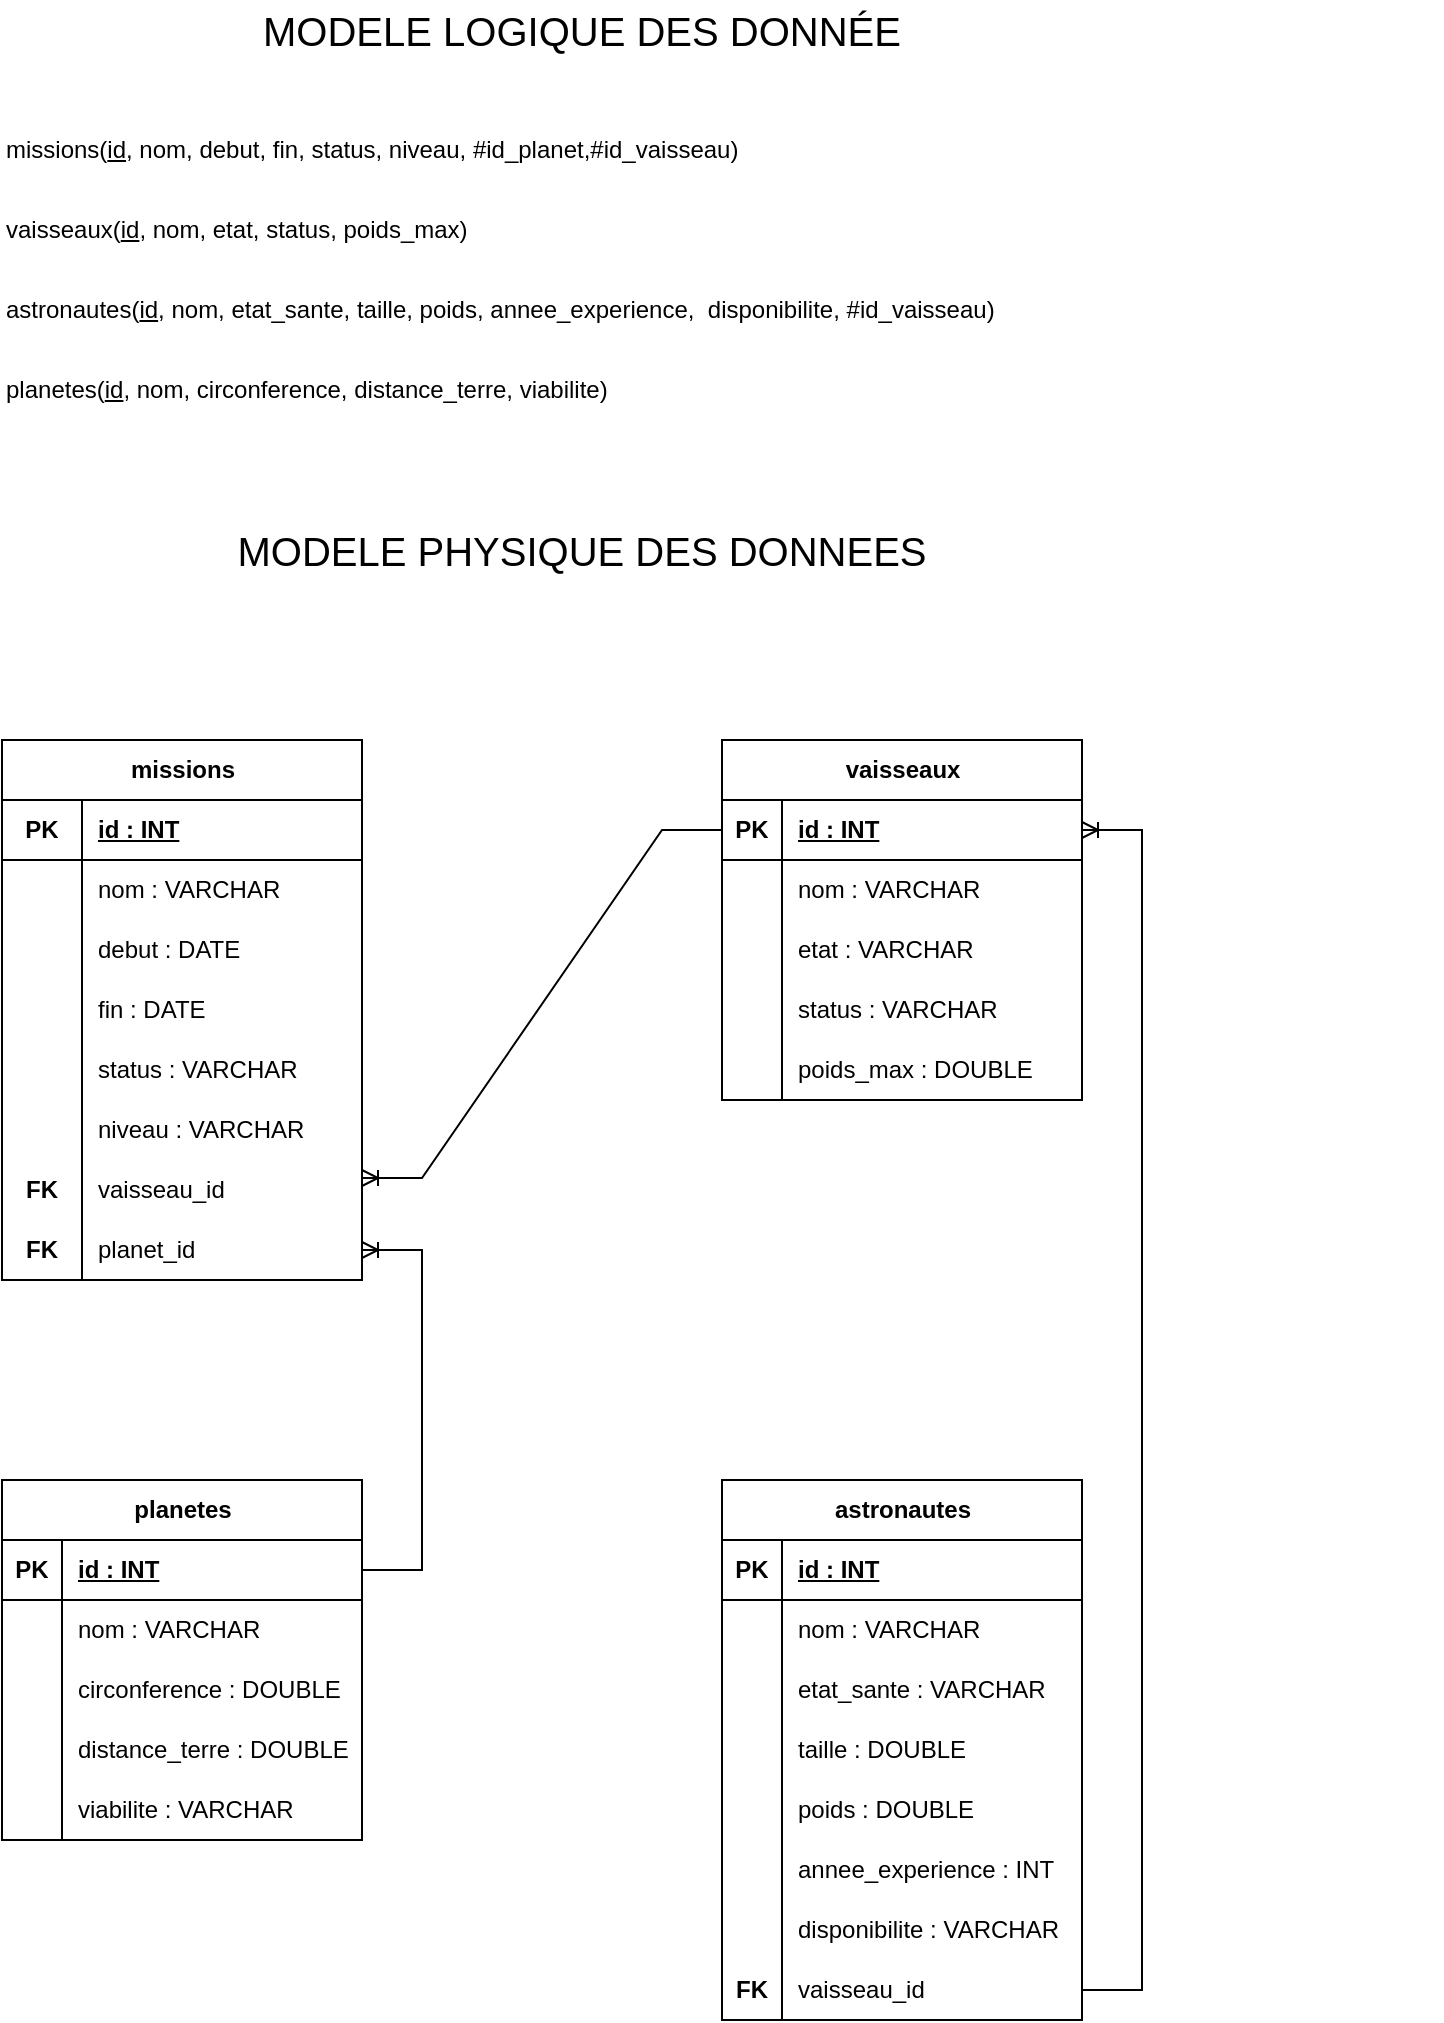 <mxfile version="21.6.8" type="device">
  <diagram name="Page-1" id="lq9P0G_M67wj0URqC4pv">
    <mxGraphModel dx="677" dy="1179" grid="1" gridSize="10" guides="1" tooltips="1" connect="1" arrows="1" fold="1" page="1" pageScale="1" pageWidth="850" pageHeight="1100" math="0" shadow="0">
      <root>
        <mxCell id="0" />
        <mxCell id="1" parent="0" />
        <mxCell id="C3l1iMluJJVMiJe2Zk3R-1" value="missions(&lt;u&gt;id&lt;/u&gt;, nom, debut, fin, status, niveau, #id_planet,#id_vaisseau)" style="text;html=1;strokeColor=none;fillColor=none;align=left;verticalAlign=middle;whiteSpace=wrap;rounded=0;" parent="1" vertex="1">
          <mxGeometry x="80" y="90" width="720" height="30" as="geometry" />
        </mxCell>
        <mxCell id="C3l1iMluJJVMiJe2Zk3R-2" value="vaisseaux(&lt;u&gt;id&lt;/u&gt;, nom, etat, status, poids_max)" style="text;html=1;strokeColor=none;fillColor=none;align=left;verticalAlign=middle;whiteSpace=wrap;rounded=0;" parent="1" vertex="1">
          <mxGeometry x="80" y="130" width="720" height="30" as="geometry" />
        </mxCell>
        <mxCell id="C3l1iMluJJVMiJe2Zk3R-3" value="MODELE LOGIQUE DES DONNÉE" style="text;html=1;strokeColor=none;fillColor=none;align=center;verticalAlign=middle;whiteSpace=wrap;rounded=0;fontSize=20;" parent="1" vertex="1">
          <mxGeometry x="180" y="30" width="380" height="30" as="geometry" />
        </mxCell>
        <mxCell id="C3l1iMluJJVMiJe2Zk3R-4" value="astronautes(&lt;u&gt;id&lt;/u&gt;, nom, etat_sante, taille, poids, annee_experience,&amp;nbsp; disponibilite, #id_vaisseau)" style="text;html=1;strokeColor=none;fillColor=none;align=left;verticalAlign=middle;whiteSpace=wrap;rounded=0;" parent="1" vertex="1">
          <mxGeometry x="80" y="170" width="720" height="30" as="geometry" />
        </mxCell>
        <mxCell id="C3l1iMluJJVMiJe2Zk3R-6" value="planetes(&lt;u&gt;id&lt;/u&gt;, nom, circonference, distance_terre, viabilite)" style="text;html=1;strokeColor=none;fillColor=none;align=left;verticalAlign=middle;whiteSpace=wrap;rounded=0;" parent="1" vertex="1">
          <mxGeometry x="80" y="210" width="720" height="30" as="geometry" />
        </mxCell>
        <mxCell id="C3l1iMluJJVMiJe2Zk3R-7" value="missions" style="shape=table;startSize=30;container=1;collapsible=1;childLayout=tableLayout;fixedRows=1;rowLines=0;fontStyle=1;align=center;resizeLast=1;html=1;" parent="1" vertex="1">
          <mxGeometry x="80" y="400" width="180" height="270" as="geometry" />
        </mxCell>
        <mxCell id="C3l1iMluJJVMiJe2Zk3R-8" value="" style="shape=tableRow;horizontal=0;startSize=0;swimlaneHead=0;swimlaneBody=0;fillColor=none;collapsible=0;dropTarget=0;points=[[0,0.5],[1,0.5]];portConstraint=eastwest;top=0;left=0;right=0;bottom=1;" parent="C3l1iMluJJVMiJe2Zk3R-7" vertex="1">
          <mxGeometry y="30" width="180" height="30" as="geometry" />
        </mxCell>
        <mxCell id="C3l1iMluJJVMiJe2Zk3R-9" value="PK" style="shape=partialRectangle;connectable=0;fillColor=none;top=0;left=0;bottom=0;right=0;fontStyle=1;overflow=hidden;whiteSpace=wrap;html=1;" parent="C3l1iMluJJVMiJe2Zk3R-8" vertex="1">
          <mxGeometry width="40" height="30" as="geometry">
            <mxRectangle width="40" height="30" as="alternateBounds" />
          </mxGeometry>
        </mxCell>
        <mxCell id="C3l1iMluJJVMiJe2Zk3R-10" value="id : INT" style="shape=partialRectangle;connectable=0;fillColor=none;top=0;left=0;bottom=0;right=0;align=left;spacingLeft=6;fontStyle=5;overflow=hidden;whiteSpace=wrap;html=1;" parent="C3l1iMluJJVMiJe2Zk3R-8" vertex="1">
          <mxGeometry x="40" width="140" height="30" as="geometry">
            <mxRectangle width="140" height="30" as="alternateBounds" />
          </mxGeometry>
        </mxCell>
        <mxCell id="C3l1iMluJJVMiJe2Zk3R-11" value="" style="shape=tableRow;horizontal=0;startSize=0;swimlaneHead=0;swimlaneBody=0;fillColor=none;collapsible=0;dropTarget=0;points=[[0,0.5],[1,0.5]];portConstraint=eastwest;top=0;left=0;right=0;bottom=0;" parent="C3l1iMluJJVMiJe2Zk3R-7" vertex="1">
          <mxGeometry y="60" width="180" height="30" as="geometry" />
        </mxCell>
        <mxCell id="C3l1iMluJJVMiJe2Zk3R-12" value="" style="shape=partialRectangle;connectable=0;fillColor=none;top=0;left=0;bottom=0;right=0;editable=1;overflow=hidden;whiteSpace=wrap;html=1;" parent="C3l1iMluJJVMiJe2Zk3R-11" vertex="1">
          <mxGeometry width="40" height="30" as="geometry">
            <mxRectangle width="40" height="30" as="alternateBounds" />
          </mxGeometry>
        </mxCell>
        <mxCell id="C3l1iMluJJVMiJe2Zk3R-13" value="nom : VARCHAR" style="shape=partialRectangle;connectable=0;fillColor=none;top=0;left=0;bottom=0;right=0;align=left;spacingLeft=6;overflow=hidden;whiteSpace=wrap;html=1;" parent="C3l1iMluJJVMiJe2Zk3R-11" vertex="1">
          <mxGeometry x="40" width="140" height="30" as="geometry">
            <mxRectangle width="140" height="30" as="alternateBounds" />
          </mxGeometry>
        </mxCell>
        <mxCell id="C3l1iMluJJVMiJe2Zk3R-14" value="" style="shape=tableRow;horizontal=0;startSize=0;swimlaneHead=0;swimlaneBody=0;fillColor=none;collapsible=0;dropTarget=0;points=[[0,0.5],[1,0.5]];portConstraint=eastwest;top=0;left=0;right=0;bottom=0;" parent="C3l1iMluJJVMiJe2Zk3R-7" vertex="1">
          <mxGeometry y="90" width="180" height="30" as="geometry" />
        </mxCell>
        <mxCell id="C3l1iMluJJVMiJe2Zk3R-15" value="" style="shape=partialRectangle;connectable=0;fillColor=none;top=0;left=0;bottom=0;right=0;editable=1;overflow=hidden;whiteSpace=wrap;html=1;" parent="C3l1iMluJJVMiJe2Zk3R-14" vertex="1">
          <mxGeometry width="40" height="30" as="geometry">
            <mxRectangle width="40" height="30" as="alternateBounds" />
          </mxGeometry>
        </mxCell>
        <mxCell id="C3l1iMluJJVMiJe2Zk3R-16" value="debut : DATE" style="shape=partialRectangle;connectable=0;fillColor=none;top=0;left=0;bottom=0;right=0;align=left;spacingLeft=6;overflow=hidden;whiteSpace=wrap;html=1;" parent="C3l1iMluJJVMiJe2Zk3R-14" vertex="1">
          <mxGeometry x="40" width="140" height="30" as="geometry">
            <mxRectangle width="140" height="30" as="alternateBounds" />
          </mxGeometry>
        </mxCell>
        <mxCell id="C3l1iMluJJVMiJe2Zk3R-17" value="" style="shape=tableRow;horizontal=0;startSize=0;swimlaneHead=0;swimlaneBody=0;fillColor=none;collapsible=0;dropTarget=0;points=[[0,0.5],[1,0.5]];portConstraint=eastwest;top=0;left=0;right=0;bottom=0;" parent="C3l1iMluJJVMiJe2Zk3R-7" vertex="1">
          <mxGeometry y="120" width="180" height="30" as="geometry" />
        </mxCell>
        <mxCell id="C3l1iMluJJVMiJe2Zk3R-18" value="" style="shape=partialRectangle;connectable=0;fillColor=none;top=0;left=0;bottom=0;right=0;editable=1;overflow=hidden;whiteSpace=wrap;html=1;" parent="C3l1iMluJJVMiJe2Zk3R-17" vertex="1">
          <mxGeometry width="40" height="30" as="geometry">
            <mxRectangle width="40" height="30" as="alternateBounds" />
          </mxGeometry>
        </mxCell>
        <mxCell id="C3l1iMluJJVMiJe2Zk3R-19" value="fin : DATE" style="shape=partialRectangle;connectable=0;fillColor=none;top=0;left=0;bottom=0;right=0;align=left;spacingLeft=6;overflow=hidden;whiteSpace=wrap;html=1;" parent="C3l1iMluJJVMiJe2Zk3R-17" vertex="1">
          <mxGeometry x="40" width="140" height="30" as="geometry">
            <mxRectangle width="140" height="30" as="alternateBounds" />
          </mxGeometry>
        </mxCell>
        <mxCell id="C3l1iMluJJVMiJe2Zk3R-20" value="" style="shape=tableRow;horizontal=0;startSize=0;swimlaneHead=0;swimlaneBody=0;fillColor=none;collapsible=0;dropTarget=0;points=[[0,0.5],[1,0.5]];portConstraint=eastwest;top=0;left=0;right=0;bottom=0;" parent="C3l1iMluJJVMiJe2Zk3R-7" vertex="1">
          <mxGeometry y="150" width="180" height="30" as="geometry" />
        </mxCell>
        <mxCell id="C3l1iMluJJVMiJe2Zk3R-21" value="" style="shape=partialRectangle;connectable=0;fillColor=none;top=0;left=0;bottom=0;right=0;editable=1;overflow=hidden;whiteSpace=wrap;html=1;" parent="C3l1iMluJJVMiJe2Zk3R-20" vertex="1">
          <mxGeometry width="40" height="30" as="geometry">
            <mxRectangle width="40" height="30" as="alternateBounds" />
          </mxGeometry>
        </mxCell>
        <mxCell id="C3l1iMluJJVMiJe2Zk3R-22" value="status : VARCHAR" style="shape=partialRectangle;connectable=0;fillColor=none;top=0;left=0;bottom=0;right=0;align=left;spacingLeft=6;overflow=hidden;whiteSpace=wrap;html=1;" parent="C3l1iMluJJVMiJe2Zk3R-20" vertex="1">
          <mxGeometry x="40" width="140" height="30" as="geometry">
            <mxRectangle width="140" height="30" as="alternateBounds" />
          </mxGeometry>
        </mxCell>
        <mxCell id="C3l1iMluJJVMiJe2Zk3R-23" value="" style="shape=tableRow;horizontal=0;startSize=0;swimlaneHead=0;swimlaneBody=0;fillColor=none;collapsible=0;dropTarget=0;points=[[0,0.5],[1,0.5]];portConstraint=eastwest;top=0;left=0;right=0;bottom=0;" parent="C3l1iMluJJVMiJe2Zk3R-7" vertex="1">
          <mxGeometry y="180" width="180" height="30" as="geometry" />
        </mxCell>
        <mxCell id="C3l1iMluJJVMiJe2Zk3R-24" value="" style="shape=partialRectangle;connectable=0;fillColor=none;top=0;left=0;bottom=0;right=0;editable=1;overflow=hidden;whiteSpace=wrap;html=1;" parent="C3l1iMluJJVMiJe2Zk3R-23" vertex="1">
          <mxGeometry width="40" height="30" as="geometry">
            <mxRectangle width="40" height="30" as="alternateBounds" />
          </mxGeometry>
        </mxCell>
        <mxCell id="C3l1iMluJJVMiJe2Zk3R-25" value="niveau : VARCHAR" style="shape=partialRectangle;connectable=0;fillColor=none;top=0;left=0;bottom=0;right=0;align=left;spacingLeft=6;overflow=hidden;whiteSpace=wrap;html=1;" parent="C3l1iMluJJVMiJe2Zk3R-23" vertex="1">
          <mxGeometry x="40" width="140" height="30" as="geometry">
            <mxRectangle width="140" height="30" as="alternateBounds" />
          </mxGeometry>
        </mxCell>
        <mxCell id="xTXv8pjChrZ06wdjLS7u-1" value="" style="shape=tableRow;horizontal=0;startSize=0;swimlaneHead=0;swimlaneBody=0;fillColor=none;collapsible=0;dropTarget=0;points=[[0,0.5],[1,0.5]];portConstraint=eastwest;top=0;left=0;right=0;bottom=0;" vertex="1" parent="C3l1iMluJJVMiJe2Zk3R-7">
          <mxGeometry y="210" width="180" height="30" as="geometry" />
        </mxCell>
        <mxCell id="xTXv8pjChrZ06wdjLS7u-2" value="&lt;b&gt;FK&lt;/b&gt;" style="shape=partialRectangle;connectable=0;fillColor=none;top=0;left=0;bottom=0;right=0;editable=1;overflow=hidden;whiteSpace=wrap;html=1;" vertex="1" parent="xTXv8pjChrZ06wdjLS7u-1">
          <mxGeometry width="40" height="30" as="geometry">
            <mxRectangle width="40" height="30" as="alternateBounds" />
          </mxGeometry>
        </mxCell>
        <mxCell id="xTXv8pjChrZ06wdjLS7u-3" value="vaisseau_id" style="shape=partialRectangle;connectable=0;fillColor=none;top=0;left=0;bottom=0;right=0;align=left;spacingLeft=6;overflow=hidden;whiteSpace=wrap;html=1;" vertex="1" parent="xTXv8pjChrZ06wdjLS7u-1">
          <mxGeometry x="40" width="140" height="30" as="geometry">
            <mxRectangle width="140" height="30" as="alternateBounds" />
          </mxGeometry>
        </mxCell>
        <mxCell id="C3l1iMluJJVMiJe2Zk3R-26" value="" style="shape=tableRow;horizontal=0;startSize=0;swimlaneHead=0;swimlaneBody=0;fillColor=none;collapsible=0;dropTarget=0;points=[[0,0.5],[1,0.5]];portConstraint=eastwest;top=0;left=0;right=0;bottom=0;" parent="C3l1iMluJJVMiJe2Zk3R-7" vertex="1">
          <mxGeometry y="240" width="180" height="30" as="geometry" />
        </mxCell>
        <mxCell id="C3l1iMluJJVMiJe2Zk3R-27" value="&lt;b&gt;FK&lt;/b&gt;" style="shape=partialRectangle;connectable=0;fillColor=none;top=0;left=0;bottom=0;right=0;editable=1;overflow=hidden;whiteSpace=wrap;html=1;" parent="C3l1iMluJJVMiJe2Zk3R-26" vertex="1">
          <mxGeometry width="40" height="30" as="geometry">
            <mxRectangle width="40" height="30" as="alternateBounds" />
          </mxGeometry>
        </mxCell>
        <mxCell id="C3l1iMluJJVMiJe2Zk3R-28" value="planet_id" style="shape=partialRectangle;connectable=0;fillColor=none;top=0;left=0;bottom=0;right=0;align=left;spacingLeft=6;overflow=hidden;whiteSpace=wrap;html=1;" parent="C3l1iMluJJVMiJe2Zk3R-26" vertex="1">
          <mxGeometry x="40" width="140" height="30" as="geometry">
            <mxRectangle width="140" height="30" as="alternateBounds" />
          </mxGeometry>
        </mxCell>
        <mxCell id="C3l1iMluJJVMiJe2Zk3R-29" value="planetes" style="shape=table;startSize=30;container=1;collapsible=1;childLayout=tableLayout;fixedRows=1;rowLines=0;fontStyle=1;align=center;resizeLast=1;html=1;" parent="1" vertex="1">
          <mxGeometry x="80" y="770" width="180" height="180" as="geometry" />
        </mxCell>
        <mxCell id="C3l1iMluJJVMiJe2Zk3R-30" value="" style="shape=tableRow;horizontal=0;startSize=0;swimlaneHead=0;swimlaneBody=0;fillColor=none;collapsible=0;dropTarget=0;points=[[0,0.5],[1,0.5]];portConstraint=eastwest;top=0;left=0;right=0;bottom=1;" parent="C3l1iMluJJVMiJe2Zk3R-29" vertex="1">
          <mxGeometry y="30" width="180" height="30" as="geometry" />
        </mxCell>
        <mxCell id="C3l1iMluJJVMiJe2Zk3R-31" value="PK" style="shape=partialRectangle;connectable=0;fillColor=none;top=0;left=0;bottom=0;right=0;fontStyle=1;overflow=hidden;whiteSpace=wrap;html=1;" parent="C3l1iMluJJVMiJe2Zk3R-30" vertex="1">
          <mxGeometry width="30" height="30" as="geometry">
            <mxRectangle width="30" height="30" as="alternateBounds" />
          </mxGeometry>
        </mxCell>
        <mxCell id="C3l1iMluJJVMiJe2Zk3R-32" value="id : INT" style="shape=partialRectangle;connectable=0;fillColor=none;top=0;left=0;bottom=0;right=0;align=left;spacingLeft=6;fontStyle=5;overflow=hidden;whiteSpace=wrap;html=1;" parent="C3l1iMluJJVMiJe2Zk3R-30" vertex="1">
          <mxGeometry x="30" width="150" height="30" as="geometry">
            <mxRectangle width="150" height="30" as="alternateBounds" />
          </mxGeometry>
        </mxCell>
        <mxCell id="C3l1iMluJJVMiJe2Zk3R-33" value="" style="shape=tableRow;horizontal=0;startSize=0;swimlaneHead=0;swimlaneBody=0;fillColor=none;collapsible=0;dropTarget=0;points=[[0,0.5],[1,0.5]];portConstraint=eastwest;top=0;left=0;right=0;bottom=0;" parent="C3l1iMluJJVMiJe2Zk3R-29" vertex="1">
          <mxGeometry y="60" width="180" height="30" as="geometry" />
        </mxCell>
        <mxCell id="C3l1iMluJJVMiJe2Zk3R-34" value="" style="shape=partialRectangle;connectable=0;fillColor=none;top=0;left=0;bottom=0;right=0;editable=1;overflow=hidden;whiteSpace=wrap;html=1;" parent="C3l1iMluJJVMiJe2Zk3R-33" vertex="1">
          <mxGeometry width="30" height="30" as="geometry">
            <mxRectangle width="30" height="30" as="alternateBounds" />
          </mxGeometry>
        </mxCell>
        <mxCell id="C3l1iMluJJVMiJe2Zk3R-35" value="nom : VARCHAR" style="shape=partialRectangle;connectable=0;fillColor=none;top=0;left=0;bottom=0;right=0;align=left;spacingLeft=6;overflow=hidden;whiteSpace=wrap;html=1;" parent="C3l1iMluJJVMiJe2Zk3R-33" vertex="1">
          <mxGeometry x="30" width="150" height="30" as="geometry">
            <mxRectangle width="150" height="30" as="alternateBounds" />
          </mxGeometry>
        </mxCell>
        <mxCell id="C3l1iMluJJVMiJe2Zk3R-36" value="" style="shape=tableRow;horizontal=0;startSize=0;swimlaneHead=0;swimlaneBody=0;fillColor=none;collapsible=0;dropTarget=0;points=[[0,0.5],[1,0.5]];portConstraint=eastwest;top=0;left=0;right=0;bottom=0;" parent="C3l1iMluJJVMiJe2Zk3R-29" vertex="1">
          <mxGeometry y="90" width="180" height="30" as="geometry" />
        </mxCell>
        <mxCell id="C3l1iMluJJVMiJe2Zk3R-37" value="" style="shape=partialRectangle;connectable=0;fillColor=none;top=0;left=0;bottom=0;right=0;editable=1;overflow=hidden;whiteSpace=wrap;html=1;" parent="C3l1iMluJJVMiJe2Zk3R-36" vertex="1">
          <mxGeometry width="30" height="30" as="geometry">
            <mxRectangle width="30" height="30" as="alternateBounds" />
          </mxGeometry>
        </mxCell>
        <mxCell id="C3l1iMluJJVMiJe2Zk3R-38" value="circonference : DOUBLE" style="shape=partialRectangle;connectable=0;fillColor=none;top=0;left=0;bottom=0;right=0;align=left;spacingLeft=6;overflow=hidden;whiteSpace=wrap;html=1;" parent="C3l1iMluJJVMiJe2Zk3R-36" vertex="1">
          <mxGeometry x="30" width="150" height="30" as="geometry">
            <mxRectangle width="150" height="30" as="alternateBounds" />
          </mxGeometry>
        </mxCell>
        <mxCell id="C3l1iMluJJVMiJe2Zk3R-39" value="" style="shape=tableRow;horizontal=0;startSize=0;swimlaneHead=0;swimlaneBody=0;fillColor=none;collapsible=0;dropTarget=0;points=[[0,0.5],[1,0.5]];portConstraint=eastwest;top=0;left=0;right=0;bottom=0;" parent="C3l1iMluJJVMiJe2Zk3R-29" vertex="1">
          <mxGeometry y="120" width="180" height="30" as="geometry" />
        </mxCell>
        <mxCell id="C3l1iMluJJVMiJe2Zk3R-40" value="" style="shape=partialRectangle;connectable=0;fillColor=none;top=0;left=0;bottom=0;right=0;editable=1;overflow=hidden;whiteSpace=wrap;html=1;" parent="C3l1iMluJJVMiJe2Zk3R-39" vertex="1">
          <mxGeometry width="30" height="30" as="geometry">
            <mxRectangle width="30" height="30" as="alternateBounds" />
          </mxGeometry>
        </mxCell>
        <mxCell id="C3l1iMluJJVMiJe2Zk3R-41" value="distance_terre : DOUBLE" style="shape=partialRectangle;connectable=0;fillColor=none;top=0;left=0;bottom=0;right=0;align=left;spacingLeft=6;overflow=hidden;whiteSpace=wrap;html=1;" parent="C3l1iMluJJVMiJe2Zk3R-39" vertex="1">
          <mxGeometry x="30" width="150" height="30" as="geometry">
            <mxRectangle width="150" height="30" as="alternateBounds" />
          </mxGeometry>
        </mxCell>
        <mxCell id="C3l1iMluJJVMiJe2Zk3R-42" value="" style="shape=tableRow;horizontal=0;startSize=0;swimlaneHead=0;swimlaneBody=0;fillColor=none;collapsible=0;dropTarget=0;points=[[0,0.5],[1,0.5]];portConstraint=eastwest;top=0;left=0;right=0;bottom=0;" parent="C3l1iMluJJVMiJe2Zk3R-29" vertex="1">
          <mxGeometry y="150" width="180" height="30" as="geometry" />
        </mxCell>
        <mxCell id="C3l1iMluJJVMiJe2Zk3R-43" value="" style="shape=partialRectangle;connectable=0;fillColor=none;top=0;left=0;bottom=0;right=0;editable=1;overflow=hidden;whiteSpace=wrap;html=1;" parent="C3l1iMluJJVMiJe2Zk3R-42" vertex="1">
          <mxGeometry width="30" height="30" as="geometry">
            <mxRectangle width="30" height="30" as="alternateBounds" />
          </mxGeometry>
        </mxCell>
        <mxCell id="C3l1iMluJJVMiJe2Zk3R-44" value="viabilite : VARCHAR" style="shape=partialRectangle;connectable=0;fillColor=none;top=0;left=0;bottom=0;right=0;align=left;spacingLeft=6;overflow=hidden;whiteSpace=wrap;html=1;" parent="C3l1iMluJJVMiJe2Zk3R-42" vertex="1">
          <mxGeometry x="30" width="150" height="30" as="geometry">
            <mxRectangle width="150" height="30" as="alternateBounds" />
          </mxGeometry>
        </mxCell>
        <mxCell id="C3l1iMluJJVMiJe2Zk3R-52" value="" style="edgeStyle=entityRelationEdgeStyle;fontSize=12;html=1;endArrow=ERoneToMany;rounded=0;entryX=1;entryY=0.5;entryDx=0;entryDy=0;" parent="1" source="C3l1iMluJJVMiJe2Zk3R-30" target="C3l1iMluJJVMiJe2Zk3R-26" edge="1">
          <mxGeometry width="100" height="100" relative="1" as="geometry">
            <mxPoint x="290" y="590" as="sourcePoint" />
            <mxPoint x="390" y="490" as="targetPoint" />
          </mxGeometry>
        </mxCell>
        <mxCell id="C3l1iMluJJVMiJe2Zk3R-53" value="vaisseaux" style="shape=table;startSize=30;container=1;collapsible=1;childLayout=tableLayout;fixedRows=1;rowLines=0;fontStyle=1;align=center;resizeLast=1;html=1;" parent="1" vertex="1">
          <mxGeometry x="440" y="400" width="180" height="180" as="geometry" />
        </mxCell>
        <mxCell id="C3l1iMluJJVMiJe2Zk3R-54" value="" style="shape=tableRow;horizontal=0;startSize=0;swimlaneHead=0;swimlaneBody=0;fillColor=none;collapsible=0;dropTarget=0;points=[[0,0.5],[1,0.5]];portConstraint=eastwest;top=0;left=0;right=0;bottom=1;" parent="C3l1iMluJJVMiJe2Zk3R-53" vertex="1">
          <mxGeometry y="30" width="180" height="30" as="geometry" />
        </mxCell>
        <mxCell id="C3l1iMluJJVMiJe2Zk3R-55" value="PK" style="shape=partialRectangle;connectable=0;fillColor=none;top=0;left=0;bottom=0;right=0;fontStyle=1;overflow=hidden;whiteSpace=wrap;html=1;" parent="C3l1iMluJJVMiJe2Zk3R-54" vertex="1">
          <mxGeometry width="30" height="30" as="geometry">
            <mxRectangle width="30" height="30" as="alternateBounds" />
          </mxGeometry>
        </mxCell>
        <mxCell id="C3l1iMluJJVMiJe2Zk3R-56" value="id : INT" style="shape=partialRectangle;connectable=0;fillColor=none;top=0;left=0;bottom=0;right=0;align=left;spacingLeft=6;fontStyle=5;overflow=hidden;whiteSpace=wrap;html=1;" parent="C3l1iMluJJVMiJe2Zk3R-54" vertex="1">
          <mxGeometry x="30" width="150" height="30" as="geometry">
            <mxRectangle width="150" height="30" as="alternateBounds" />
          </mxGeometry>
        </mxCell>
        <mxCell id="C3l1iMluJJVMiJe2Zk3R-57" value="" style="shape=tableRow;horizontal=0;startSize=0;swimlaneHead=0;swimlaneBody=0;fillColor=none;collapsible=0;dropTarget=0;points=[[0,0.5],[1,0.5]];portConstraint=eastwest;top=0;left=0;right=0;bottom=0;" parent="C3l1iMluJJVMiJe2Zk3R-53" vertex="1">
          <mxGeometry y="60" width="180" height="30" as="geometry" />
        </mxCell>
        <mxCell id="C3l1iMluJJVMiJe2Zk3R-58" value="" style="shape=partialRectangle;connectable=0;fillColor=none;top=0;left=0;bottom=0;right=0;editable=1;overflow=hidden;whiteSpace=wrap;html=1;" parent="C3l1iMluJJVMiJe2Zk3R-57" vertex="1">
          <mxGeometry width="30" height="30" as="geometry">
            <mxRectangle width="30" height="30" as="alternateBounds" />
          </mxGeometry>
        </mxCell>
        <mxCell id="C3l1iMluJJVMiJe2Zk3R-59" value="nom : VARCHAR" style="shape=partialRectangle;connectable=0;fillColor=none;top=0;left=0;bottom=0;right=0;align=left;spacingLeft=6;overflow=hidden;whiteSpace=wrap;html=1;" parent="C3l1iMluJJVMiJe2Zk3R-57" vertex="1">
          <mxGeometry x="30" width="150" height="30" as="geometry">
            <mxRectangle width="150" height="30" as="alternateBounds" />
          </mxGeometry>
        </mxCell>
        <mxCell id="C3l1iMluJJVMiJe2Zk3R-76" value="" style="shape=tableRow;horizontal=0;startSize=0;swimlaneHead=0;swimlaneBody=0;fillColor=none;collapsible=0;dropTarget=0;points=[[0,0.5],[1,0.5]];portConstraint=eastwest;top=0;left=0;right=0;bottom=0;" parent="C3l1iMluJJVMiJe2Zk3R-53" vertex="1">
          <mxGeometry y="90" width="180" height="30" as="geometry" />
        </mxCell>
        <mxCell id="C3l1iMluJJVMiJe2Zk3R-77" value="" style="shape=partialRectangle;connectable=0;fillColor=none;top=0;left=0;bottom=0;right=0;editable=1;overflow=hidden;whiteSpace=wrap;html=1;" parent="C3l1iMluJJVMiJe2Zk3R-76" vertex="1">
          <mxGeometry width="30" height="30" as="geometry">
            <mxRectangle width="30" height="30" as="alternateBounds" />
          </mxGeometry>
        </mxCell>
        <mxCell id="C3l1iMluJJVMiJe2Zk3R-78" value="etat : VARCHAR" style="shape=partialRectangle;connectable=0;fillColor=none;top=0;left=0;bottom=0;right=0;align=left;spacingLeft=6;overflow=hidden;whiteSpace=wrap;html=1;" parent="C3l1iMluJJVMiJe2Zk3R-76" vertex="1">
          <mxGeometry x="30" width="150" height="30" as="geometry">
            <mxRectangle width="150" height="30" as="alternateBounds" />
          </mxGeometry>
        </mxCell>
        <mxCell id="C3l1iMluJJVMiJe2Zk3R-60" value="" style="shape=tableRow;horizontal=0;startSize=0;swimlaneHead=0;swimlaneBody=0;fillColor=none;collapsible=0;dropTarget=0;points=[[0,0.5],[1,0.5]];portConstraint=eastwest;top=0;left=0;right=0;bottom=0;" parent="C3l1iMluJJVMiJe2Zk3R-53" vertex="1">
          <mxGeometry y="120" width="180" height="30" as="geometry" />
        </mxCell>
        <mxCell id="C3l1iMluJJVMiJe2Zk3R-61" value="" style="shape=partialRectangle;connectable=0;fillColor=none;top=0;left=0;bottom=0;right=0;editable=1;overflow=hidden;whiteSpace=wrap;html=1;" parent="C3l1iMluJJVMiJe2Zk3R-60" vertex="1">
          <mxGeometry width="30" height="30" as="geometry">
            <mxRectangle width="30" height="30" as="alternateBounds" />
          </mxGeometry>
        </mxCell>
        <mxCell id="C3l1iMluJJVMiJe2Zk3R-62" value="status : VARCHAR" style="shape=partialRectangle;connectable=0;fillColor=none;top=0;left=0;bottom=0;right=0;align=left;spacingLeft=6;overflow=hidden;whiteSpace=wrap;html=1;" parent="C3l1iMluJJVMiJe2Zk3R-60" vertex="1">
          <mxGeometry x="30" width="150" height="30" as="geometry">
            <mxRectangle width="150" height="30" as="alternateBounds" />
          </mxGeometry>
        </mxCell>
        <mxCell id="C3l1iMluJJVMiJe2Zk3R-63" value="" style="shape=tableRow;horizontal=0;startSize=0;swimlaneHead=0;swimlaneBody=0;fillColor=none;collapsible=0;dropTarget=0;points=[[0,0.5],[1,0.5]];portConstraint=eastwest;top=0;left=0;right=0;bottom=0;" parent="C3l1iMluJJVMiJe2Zk3R-53" vertex="1">
          <mxGeometry y="150" width="180" height="30" as="geometry" />
        </mxCell>
        <mxCell id="C3l1iMluJJVMiJe2Zk3R-64" value="" style="shape=partialRectangle;connectable=0;fillColor=none;top=0;left=0;bottom=0;right=0;editable=1;overflow=hidden;whiteSpace=wrap;html=1;" parent="C3l1iMluJJVMiJe2Zk3R-63" vertex="1">
          <mxGeometry width="30" height="30" as="geometry">
            <mxRectangle width="30" height="30" as="alternateBounds" />
          </mxGeometry>
        </mxCell>
        <mxCell id="C3l1iMluJJVMiJe2Zk3R-65" value="poids_max : DOUBLE" style="shape=partialRectangle;connectable=0;fillColor=none;top=0;left=0;bottom=0;right=0;align=left;spacingLeft=6;overflow=hidden;whiteSpace=wrap;html=1;" parent="C3l1iMluJJVMiJe2Zk3R-63" vertex="1">
          <mxGeometry x="30" width="150" height="30" as="geometry">
            <mxRectangle width="150" height="30" as="alternateBounds" />
          </mxGeometry>
        </mxCell>
        <mxCell id="C3l1iMluJJVMiJe2Zk3R-75" value="" style="edgeStyle=entityRelationEdgeStyle;fontSize=12;html=1;endArrow=ERoneToMany;rounded=0;exitX=0;exitY=0.5;exitDx=0;exitDy=0;entryX=1;entryY=0.3;entryDx=0;entryDy=0;entryPerimeter=0;" parent="1" source="C3l1iMluJJVMiJe2Zk3R-54" target="xTXv8pjChrZ06wdjLS7u-1" edge="1">
          <mxGeometry width="100" height="100" relative="1" as="geometry">
            <mxPoint x="290" y="590" as="sourcePoint" />
            <mxPoint x="440" y="595" as="targetPoint" />
          </mxGeometry>
        </mxCell>
        <mxCell id="C3l1iMluJJVMiJe2Zk3R-79" value="astronautes" style="shape=table;startSize=30;container=1;collapsible=1;childLayout=tableLayout;fixedRows=1;rowLines=0;fontStyle=1;align=center;resizeLast=1;html=1;" parent="1" vertex="1">
          <mxGeometry x="440" y="770" width="180" height="270" as="geometry" />
        </mxCell>
        <mxCell id="C3l1iMluJJVMiJe2Zk3R-80" value="" style="shape=tableRow;horizontal=0;startSize=0;swimlaneHead=0;swimlaneBody=0;fillColor=none;collapsible=0;dropTarget=0;points=[[0,0.5],[1,0.5]];portConstraint=eastwest;top=0;left=0;right=0;bottom=1;" parent="C3l1iMluJJVMiJe2Zk3R-79" vertex="1">
          <mxGeometry y="30" width="180" height="30" as="geometry" />
        </mxCell>
        <mxCell id="C3l1iMluJJVMiJe2Zk3R-81" value="PK" style="shape=partialRectangle;connectable=0;fillColor=none;top=0;left=0;bottom=0;right=0;fontStyle=1;overflow=hidden;whiteSpace=wrap;html=1;" parent="C3l1iMluJJVMiJe2Zk3R-80" vertex="1">
          <mxGeometry width="30" height="30" as="geometry">
            <mxRectangle width="30" height="30" as="alternateBounds" />
          </mxGeometry>
        </mxCell>
        <mxCell id="C3l1iMluJJVMiJe2Zk3R-82" value="id : INT" style="shape=partialRectangle;connectable=0;fillColor=none;top=0;left=0;bottom=0;right=0;align=left;spacingLeft=6;fontStyle=5;overflow=hidden;whiteSpace=wrap;html=1;" parent="C3l1iMluJJVMiJe2Zk3R-80" vertex="1">
          <mxGeometry x="30" width="150" height="30" as="geometry">
            <mxRectangle width="150" height="30" as="alternateBounds" />
          </mxGeometry>
        </mxCell>
        <mxCell id="C3l1iMluJJVMiJe2Zk3R-83" value="" style="shape=tableRow;horizontal=0;startSize=0;swimlaneHead=0;swimlaneBody=0;fillColor=none;collapsible=0;dropTarget=0;points=[[0,0.5],[1,0.5]];portConstraint=eastwest;top=0;left=0;right=0;bottom=0;" parent="C3l1iMluJJVMiJe2Zk3R-79" vertex="1">
          <mxGeometry y="60" width="180" height="30" as="geometry" />
        </mxCell>
        <mxCell id="C3l1iMluJJVMiJe2Zk3R-84" value="" style="shape=partialRectangle;connectable=0;fillColor=none;top=0;left=0;bottom=0;right=0;editable=1;overflow=hidden;whiteSpace=wrap;html=1;" parent="C3l1iMluJJVMiJe2Zk3R-83" vertex="1">
          <mxGeometry width="30" height="30" as="geometry">
            <mxRectangle width="30" height="30" as="alternateBounds" />
          </mxGeometry>
        </mxCell>
        <mxCell id="C3l1iMluJJVMiJe2Zk3R-85" value="nom : VARCHAR" style="shape=partialRectangle;connectable=0;fillColor=none;top=0;left=0;bottom=0;right=0;align=left;spacingLeft=6;overflow=hidden;whiteSpace=wrap;html=1;" parent="C3l1iMluJJVMiJe2Zk3R-83" vertex="1">
          <mxGeometry x="30" width="150" height="30" as="geometry">
            <mxRectangle width="150" height="30" as="alternateBounds" />
          </mxGeometry>
        </mxCell>
        <mxCell id="C3l1iMluJJVMiJe2Zk3R-86" value="" style="shape=tableRow;horizontal=0;startSize=0;swimlaneHead=0;swimlaneBody=0;fillColor=none;collapsible=0;dropTarget=0;points=[[0,0.5],[1,0.5]];portConstraint=eastwest;top=0;left=0;right=0;bottom=0;" parent="C3l1iMluJJVMiJe2Zk3R-79" vertex="1">
          <mxGeometry y="90" width="180" height="30" as="geometry" />
        </mxCell>
        <mxCell id="C3l1iMluJJVMiJe2Zk3R-87" value="" style="shape=partialRectangle;connectable=0;fillColor=none;top=0;left=0;bottom=0;right=0;editable=1;overflow=hidden;whiteSpace=wrap;html=1;" parent="C3l1iMluJJVMiJe2Zk3R-86" vertex="1">
          <mxGeometry width="30" height="30" as="geometry">
            <mxRectangle width="30" height="30" as="alternateBounds" />
          </mxGeometry>
        </mxCell>
        <mxCell id="C3l1iMluJJVMiJe2Zk3R-88" value="etat_sante : VARCHAR" style="shape=partialRectangle;connectable=0;fillColor=none;top=0;left=0;bottom=0;right=0;align=left;spacingLeft=6;overflow=hidden;whiteSpace=wrap;html=1;" parent="C3l1iMluJJVMiJe2Zk3R-86" vertex="1">
          <mxGeometry x="30" width="150" height="30" as="geometry">
            <mxRectangle width="150" height="30" as="alternateBounds" />
          </mxGeometry>
        </mxCell>
        <mxCell id="C3l1iMluJJVMiJe2Zk3R-89" value="" style="shape=tableRow;horizontal=0;startSize=0;swimlaneHead=0;swimlaneBody=0;fillColor=none;collapsible=0;dropTarget=0;points=[[0,0.5],[1,0.5]];portConstraint=eastwest;top=0;left=0;right=0;bottom=0;" parent="C3l1iMluJJVMiJe2Zk3R-79" vertex="1">
          <mxGeometry y="120" width="180" height="30" as="geometry" />
        </mxCell>
        <mxCell id="C3l1iMluJJVMiJe2Zk3R-90" value="" style="shape=partialRectangle;connectable=0;fillColor=none;top=0;left=0;bottom=0;right=0;editable=1;overflow=hidden;whiteSpace=wrap;html=1;" parent="C3l1iMluJJVMiJe2Zk3R-89" vertex="1">
          <mxGeometry width="30" height="30" as="geometry">
            <mxRectangle width="30" height="30" as="alternateBounds" />
          </mxGeometry>
        </mxCell>
        <mxCell id="C3l1iMluJJVMiJe2Zk3R-91" value="taille : DOUBLE" style="shape=partialRectangle;connectable=0;fillColor=none;top=0;left=0;bottom=0;right=0;align=left;spacingLeft=6;overflow=hidden;whiteSpace=wrap;html=1;" parent="C3l1iMluJJVMiJe2Zk3R-89" vertex="1">
          <mxGeometry x="30" width="150" height="30" as="geometry">
            <mxRectangle width="150" height="30" as="alternateBounds" />
          </mxGeometry>
        </mxCell>
        <mxCell id="C3l1iMluJJVMiJe2Zk3R-92" value="" style="shape=tableRow;horizontal=0;startSize=0;swimlaneHead=0;swimlaneBody=0;fillColor=none;collapsible=0;dropTarget=0;points=[[0,0.5],[1,0.5]];portConstraint=eastwest;top=0;left=0;right=0;bottom=0;" parent="C3l1iMluJJVMiJe2Zk3R-79" vertex="1">
          <mxGeometry y="150" width="180" height="30" as="geometry" />
        </mxCell>
        <mxCell id="C3l1iMluJJVMiJe2Zk3R-93" value="" style="shape=partialRectangle;connectable=0;fillColor=none;top=0;left=0;bottom=0;right=0;editable=1;overflow=hidden;whiteSpace=wrap;html=1;" parent="C3l1iMluJJVMiJe2Zk3R-92" vertex="1">
          <mxGeometry width="30" height="30" as="geometry">
            <mxRectangle width="30" height="30" as="alternateBounds" />
          </mxGeometry>
        </mxCell>
        <mxCell id="C3l1iMluJJVMiJe2Zk3R-94" value="poids : DOUBLE" style="shape=partialRectangle;connectable=0;fillColor=none;top=0;left=0;bottom=0;right=0;align=left;spacingLeft=6;overflow=hidden;whiteSpace=wrap;html=1;" parent="C3l1iMluJJVMiJe2Zk3R-92" vertex="1">
          <mxGeometry x="30" width="150" height="30" as="geometry">
            <mxRectangle width="150" height="30" as="alternateBounds" />
          </mxGeometry>
        </mxCell>
        <mxCell id="C3l1iMluJJVMiJe2Zk3R-98" value="" style="shape=tableRow;horizontal=0;startSize=0;swimlaneHead=0;swimlaneBody=0;fillColor=none;collapsible=0;dropTarget=0;points=[[0,0.5],[1,0.5]];portConstraint=eastwest;top=0;left=0;right=0;bottom=0;" parent="C3l1iMluJJVMiJe2Zk3R-79" vertex="1">
          <mxGeometry y="180" width="180" height="30" as="geometry" />
        </mxCell>
        <mxCell id="C3l1iMluJJVMiJe2Zk3R-99" value="" style="shape=partialRectangle;connectable=0;fillColor=none;top=0;left=0;bottom=0;right=0;editable=1;overflow=hidden;whiteSpace=wrap;html=1;" parent="C3l1iMluJJVMiJe2Zk3R-98" vertex="1">
          <mxGeometry width="30" height="30" as="geometry">
            <mxRectangle width="30" height="30" as="alternateBounds" />
          </mxGeometry>
        </mxCell>
        <mxCell id="C3l1iMluJJVMiJe2Zk3R-100" value="annee_experience : INT" style="shape=partialRectangle;connectable=0;fillColor=none;top=0;left=0;bottom=0;right=0;align=left;spacingLeft=6;overflow=hidden;whiteSpace=wrap;html=1;" parent="C3l1iMluJJVMiJe2Zk3R-98" vertex="1">
          <mxGeometry x="30" width="150" height="30" as="geometry">
            <mxRectangle width="150" height="30" as="alternateBounds" />
          </mxGeometry>
        </mxCell>
        <mxCell id="C3l1iMluJJVMiJe2Zk3R-101" value="" style="shape=tableRow;horizontal=0;startSize=0;swimlaneHead=0;swimlaneBody=0;fillColor=none;collapsible=0;dropTarget=0;points=[[0,0.5],[1,0.5]];portConstraint=eastwest;top=0;left=0;right=0;bottom=0;" parent="C3l1iMluJJVMiJe2Zk3R-79" vertex="1">
          <mxGeometry y="210" width="180" height="30" as="geometry" />
        </mxCell>
        <mxCell id="C3l1iMluJJVMiJe2Zk3R-102" value="" style="shape=partialRectangle;connectable=0;fillColor=none;top=0;left=0;bottom=0;right=0;editable=1;overflow=hidden;whiteSpace=wrap;html=1;" parent="C3l1iMluJJVMiJe2Zk3R-101" vertex="1">
          <mxGeometry width="30" height="30" as="geometry">
            <mxRectangle width="30" height="30" as="alternateBounds" />
          </mxGeometry>
        </mxCell>
        <mxCell id="C3l1iMluJJVMiJe2Zk3R-103" value="disponibilite : VARCHAR" style="shape=partialRectangle;connectable=0;fillColor=none;top=0;left=0;bottom=0;right=0;align=left;spacingLeft=6;overflow=hidden;whiteSpace=wrap;html=1;" parent="C3l1iMluJJVMiJe2Zk3R-101" vertex="1">
          <mxGeometry x="30" width="150" height="30" as="geometry">
            <mxRectangle width="150" height="30" as="alternateBounds" />
          </mxGeometry>
        </mxCell>
        <mxCell id="C3l1iMluJJVMiJe2Zk3R-95" value="" style="shape=tableRow;horizontal=0;startSize=0;swimlaneHead=0;swimlaneBody=0;fillColor=none;collapsible=0;dropTarget=0;points=[[0,0.5],[1,0.5]];portConstraint=eastwest;top=0;left=0;right=0;bottom=0;" parent="C3l1iMluJJVMiJe2Zk3R-79" vertex="1">
          <mxGeometry y="240" width="180" height="30" as="geometry" />
        </mxCell>
        <mxCell id="C3l1iMluJJVMiJe2Zk3R-96" value="&lt;b&gt;FK&lt;/b&gt;" style="shape=partialRectangle;connectable=0;fillColor=none;top=0;left=0;bottom=0;right=0;editable=1;overflow=hidden;whiteSpace=wrap;html=1;" parent="C3l1iMluJJVMiJe2Zk3R-95" vertex="1">
          <mxGeometry width="30" height="30" as="geometry">
            <mxRectangle width="30" height="30" as="alternateBounds" />
          </mxGeometry>
        </mxCell>
        <mxCell id="C3l1iMluJJVMiJe2Zk3R-97" value="vaisseau_id" style="shape=partialRectangle;connectable=0;fillColor=none;top=0;left=0;bottom=0;right=0;align=left;spacingLeft=6;overflow=hidden;whiteSpace=wrap;html=1;" parent="C3l1iMluJJVMiJe2Zk3R-95" vertex="1">
          <mxGeometry x="30" width="150" height="30" as="geometry">
            <mxRectangle width="150" height="30" as="alternateBounds" />
          </mxGeometry>
        </mxCell>
        <mxCell id="C3l1iMluJJVMiJe2Zk3R-104" value="" style="edgeStyle=entityRelationEdgeStyle;fontSize=12;html=1;endArrow=ERoneToMany;rounded=0;entryX=1;entryY=0.5;entryDx=0;entryDy=0;exitX=1;exitY=0.5;exitDx=0;exitDy=0;" parent="1" source="C3l1iMluJJVMiJe2Zk3R-95" target="C3l1iMluJJVMiJe2Zk3R-54" edge="1">
          <mxGeometry width="100" height="100" relative="1" as="geometry">
            <mxPoint x="290" y="586" as="sourcePoint" />
            <mxPoint x="620" y="595" as="targetPoint" />
          </mxGeometry>
        </mxCell>
        <mxCell id="C3l1iMluJJVMiJe2Zk3R-105" value="MODELE PHYSIQUE DES DONNEES" style="text;html=1;strokeColor=none;fillColor=none;align=center;verticalAlign=middle;whiteSpace=wrap;rounded=0;fontSize=20;" parent="1" vertex="1">
          <mxGeometry x="180" y="290" width="380" height="30" as="geometry" />
        </mxCell>
      </root>
    </mxGraphModel>
  </diagram>
</mxfile>
